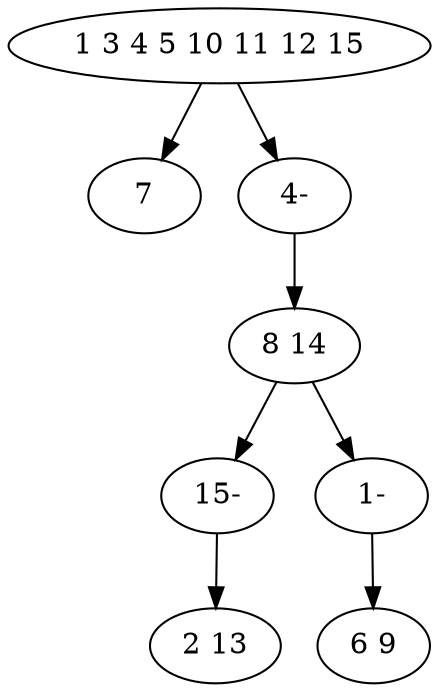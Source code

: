 digraph true_tree {
	"0" -> "1"
	"0" -> "5"
	"2" -> "6"
	"2" -> "7"
	"5" -> "2"
	"6" -> "3"
	"7" -> "4"
	"0" [label="1 3 4 5 10 11 12 15"];
	"1" [label="7"];
	"2" [label="8 14"];
	"3" [label="2 13"];
	"4" [label="6 9"];
	"5" [label="4-"];
	"6" [label="15-"];
	"7" [label="1-"];
}
